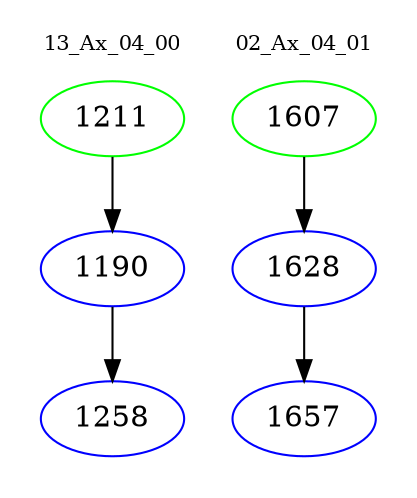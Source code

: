 digraph{
subgraph cluster_0 {
color = white
label = "13_Ax_04_00";
fontsize=10;
T0_1211 [label="1211", color="green"]
T0_1211 -> T0_1190 [color="black"]
T0_1190 [label="1190", color="blue"]
T0_1190 -> T0_1258 [color="black"]
T0_1258 [label="1258", color="blue"]
}
subgraph cluster_1 {
color = white
label = "02_Ax_04_01";
fontsize=10;
T1_1607 [label="1607", color="green"]
T1_1607 -> T1_1628 [color="black"]
T1_1628 [label="1628", color="blue"]
T1_1628 -> T1_1657 [color="black"]
T1_1657 [label="1657", color="blue"]
}
}
